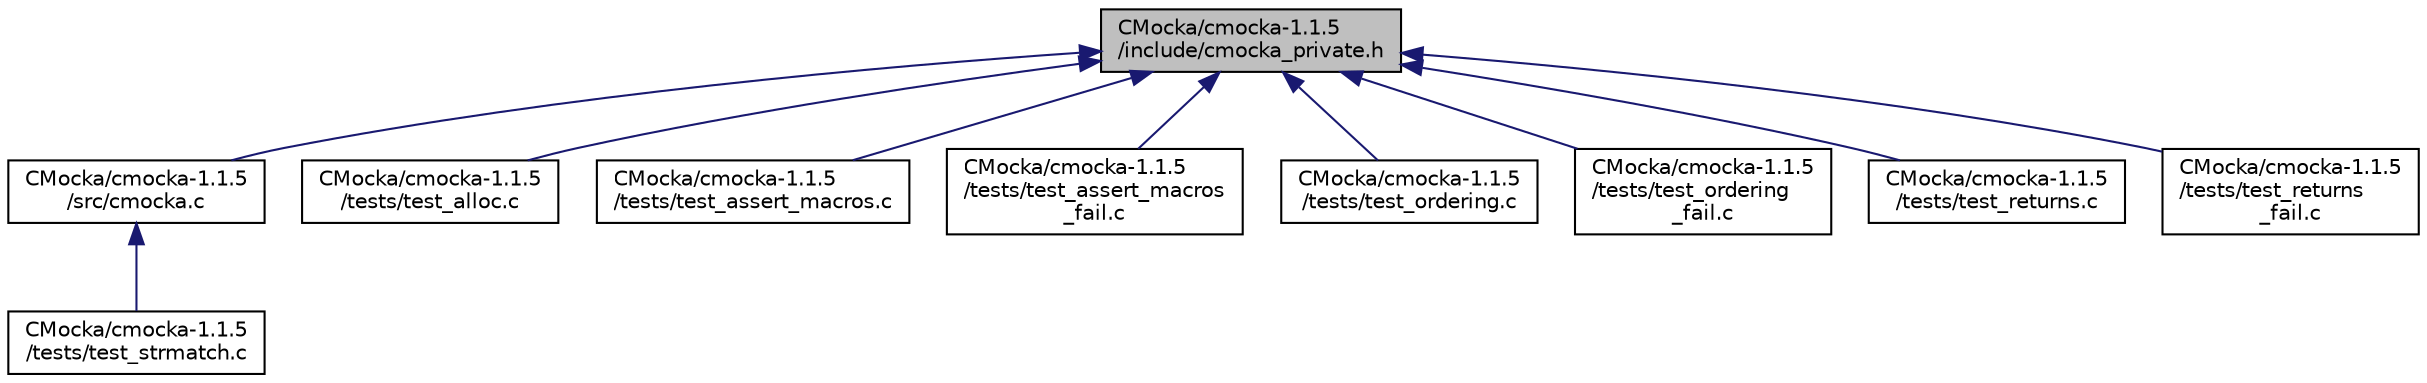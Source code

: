 digraph "CMocka/cmocka-1.1.5/include/cmocka_private.h"
{
 // LATEX_PDF_SIZE
  edge [fontname="Helvetica",fontsize="10",labelfontname="Helvetica",labelfontsize="10"];
  node [fontname="Helvetica",fontsize="10",shape=record];
  Node1 [label="CMocka/cmocka-1.1.5\l/include/cmocka_private.h",height=0.2,width=0.4,color="black", fillcolor="grey75", style="filled", fontcolor="black",tooltip=" "];
  Node1 -> Node2 [dir="back",color="midnightblue",fontsize="10",style="solid",fontname="Helvetica"];
  Node2 [label="CMocka/cmocka-1.1.5\l/src/cmocka.c",height=0.2,width=0.4,color="black", fillcolor="white", style="filled",URL="$cmocka_8c.html",tooltip=" "];
  Node2 -> Node3 [dir="back",color="midnightblue",fontsize="10",style="solid",fontname="Helvetica"];
  Node3 [label="CMocka/cmocka-1.1.5\l/tests/test_strmatch.c",height=0.2,width=0.4,color="black", fillcolor="white", style="filled",URL="$test__strmatch_8c.html",tooltip=" "];
  Node1 -> Node4 [dir="back",color="midnightblue",fontsize="10",style="solid",fontname="Helvetica"];
  Node4 [label="CMocka/cmocka-1.1.5\l/tests/test_alloc.c",height=0.2,width=0.4,color="black", fillcolor="white", style="filled",URL="$test__alloc_8c.html",tooltip=" "];
  Node1 -> Node5 [dir="back",color="midnightblue",fontsize="10",style="solid",fontname="Helvetica"];
  Node5 [label="CMocka/cmocka-1.1.5\l/tests/test_assert_macros.c",height=0.2,width=0.4,color="black", fillcolor="white", style="filled",URL="$test__assert__macros_8c.html",tooltip=" "];
  Node1 -> Node6 [dir="back",color="midnightblue",fontsize="10",style="solid",fontname="Helvetica"];
  Node6 [label="CMocka/cmocka-1.1.5\l/tests/test_assert_macros\l_fail.c",height=0.2,width=0.4,color="black", fillcolor="white", style="filled",URL="$test__assert__macros__fail_8c.html",tooltip=" "];
  Node1 -> Node7 [dir="back",color="midnightblue",fontsize="10",style="solid",fontname="Helvetica"];
  Node7 [label="CMocka/cmocka-1.1.5\l/tests/test_ordering.c",height=0.2,width=0.4,color="black", fillcolor="white", style="filled",URL="$test__ordering_8c.html",tooltip=" "];
  Node1 -> Node8 [dir="back",color="midnightblue",fontsize="10",style="solid",fontname="Helvetica"];
  Node8 [label="CMocka/cmocka-1.1.5\l/tests/test_ordering\l_fail.c",height=0.2,width=0.4,color="black", fillcolor="white", style="filled",URL="$test__ordering__fail_8c.html",tooltip=" "];
  Node1 -> Node9 [dir="back",color="midnightblue",fontsize="10",style="solid",fontname="Helvetica"];
  Node9 [label="CMocka/cmocka-1.1.5\l/tests/test_returns.c",height=0.2,width=0.4,color="black", fillcolor="white", style="filled",URL="$test__returns_8c.html",tooltip=" "];
  Node1 -> Node10 [dir="back",color="midnightblue",fontsize="10",style="solid",fontname="Helvetica"];
  Node10 [label="CMocka/cmocka-1.1.5\l/tests/test_returns\l_fail.c",height=0.2,width=0.4,color="black", fillcolor="white", style="filled",URL="$test__returns__fail_8c.html",tooltip=" "];
}
